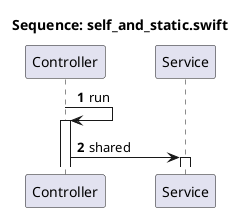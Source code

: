 @startuml
autonumber
autoactivate on
skinparam ArrowThickness 1
skinparam ParticipantPadding 20
title Sequence: self_and_static.swift
participant Controller
participant Service
Controller -> Controller : run
Controller -> Service : shared
@enduml
